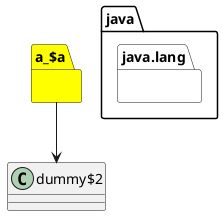 {
  "sha1": "nkqc0kc4o5mxah6e7o19nsd42aqmwel",
  "insertion": {
    "when": "2024-06-04T17:28:38.770Z",
    "user": "plantuml@gmail.com"
  }
}
@startuml
package a_$a #yellow {}
package java.lang #white {}
a_$a --> dummy$2
@enduml
